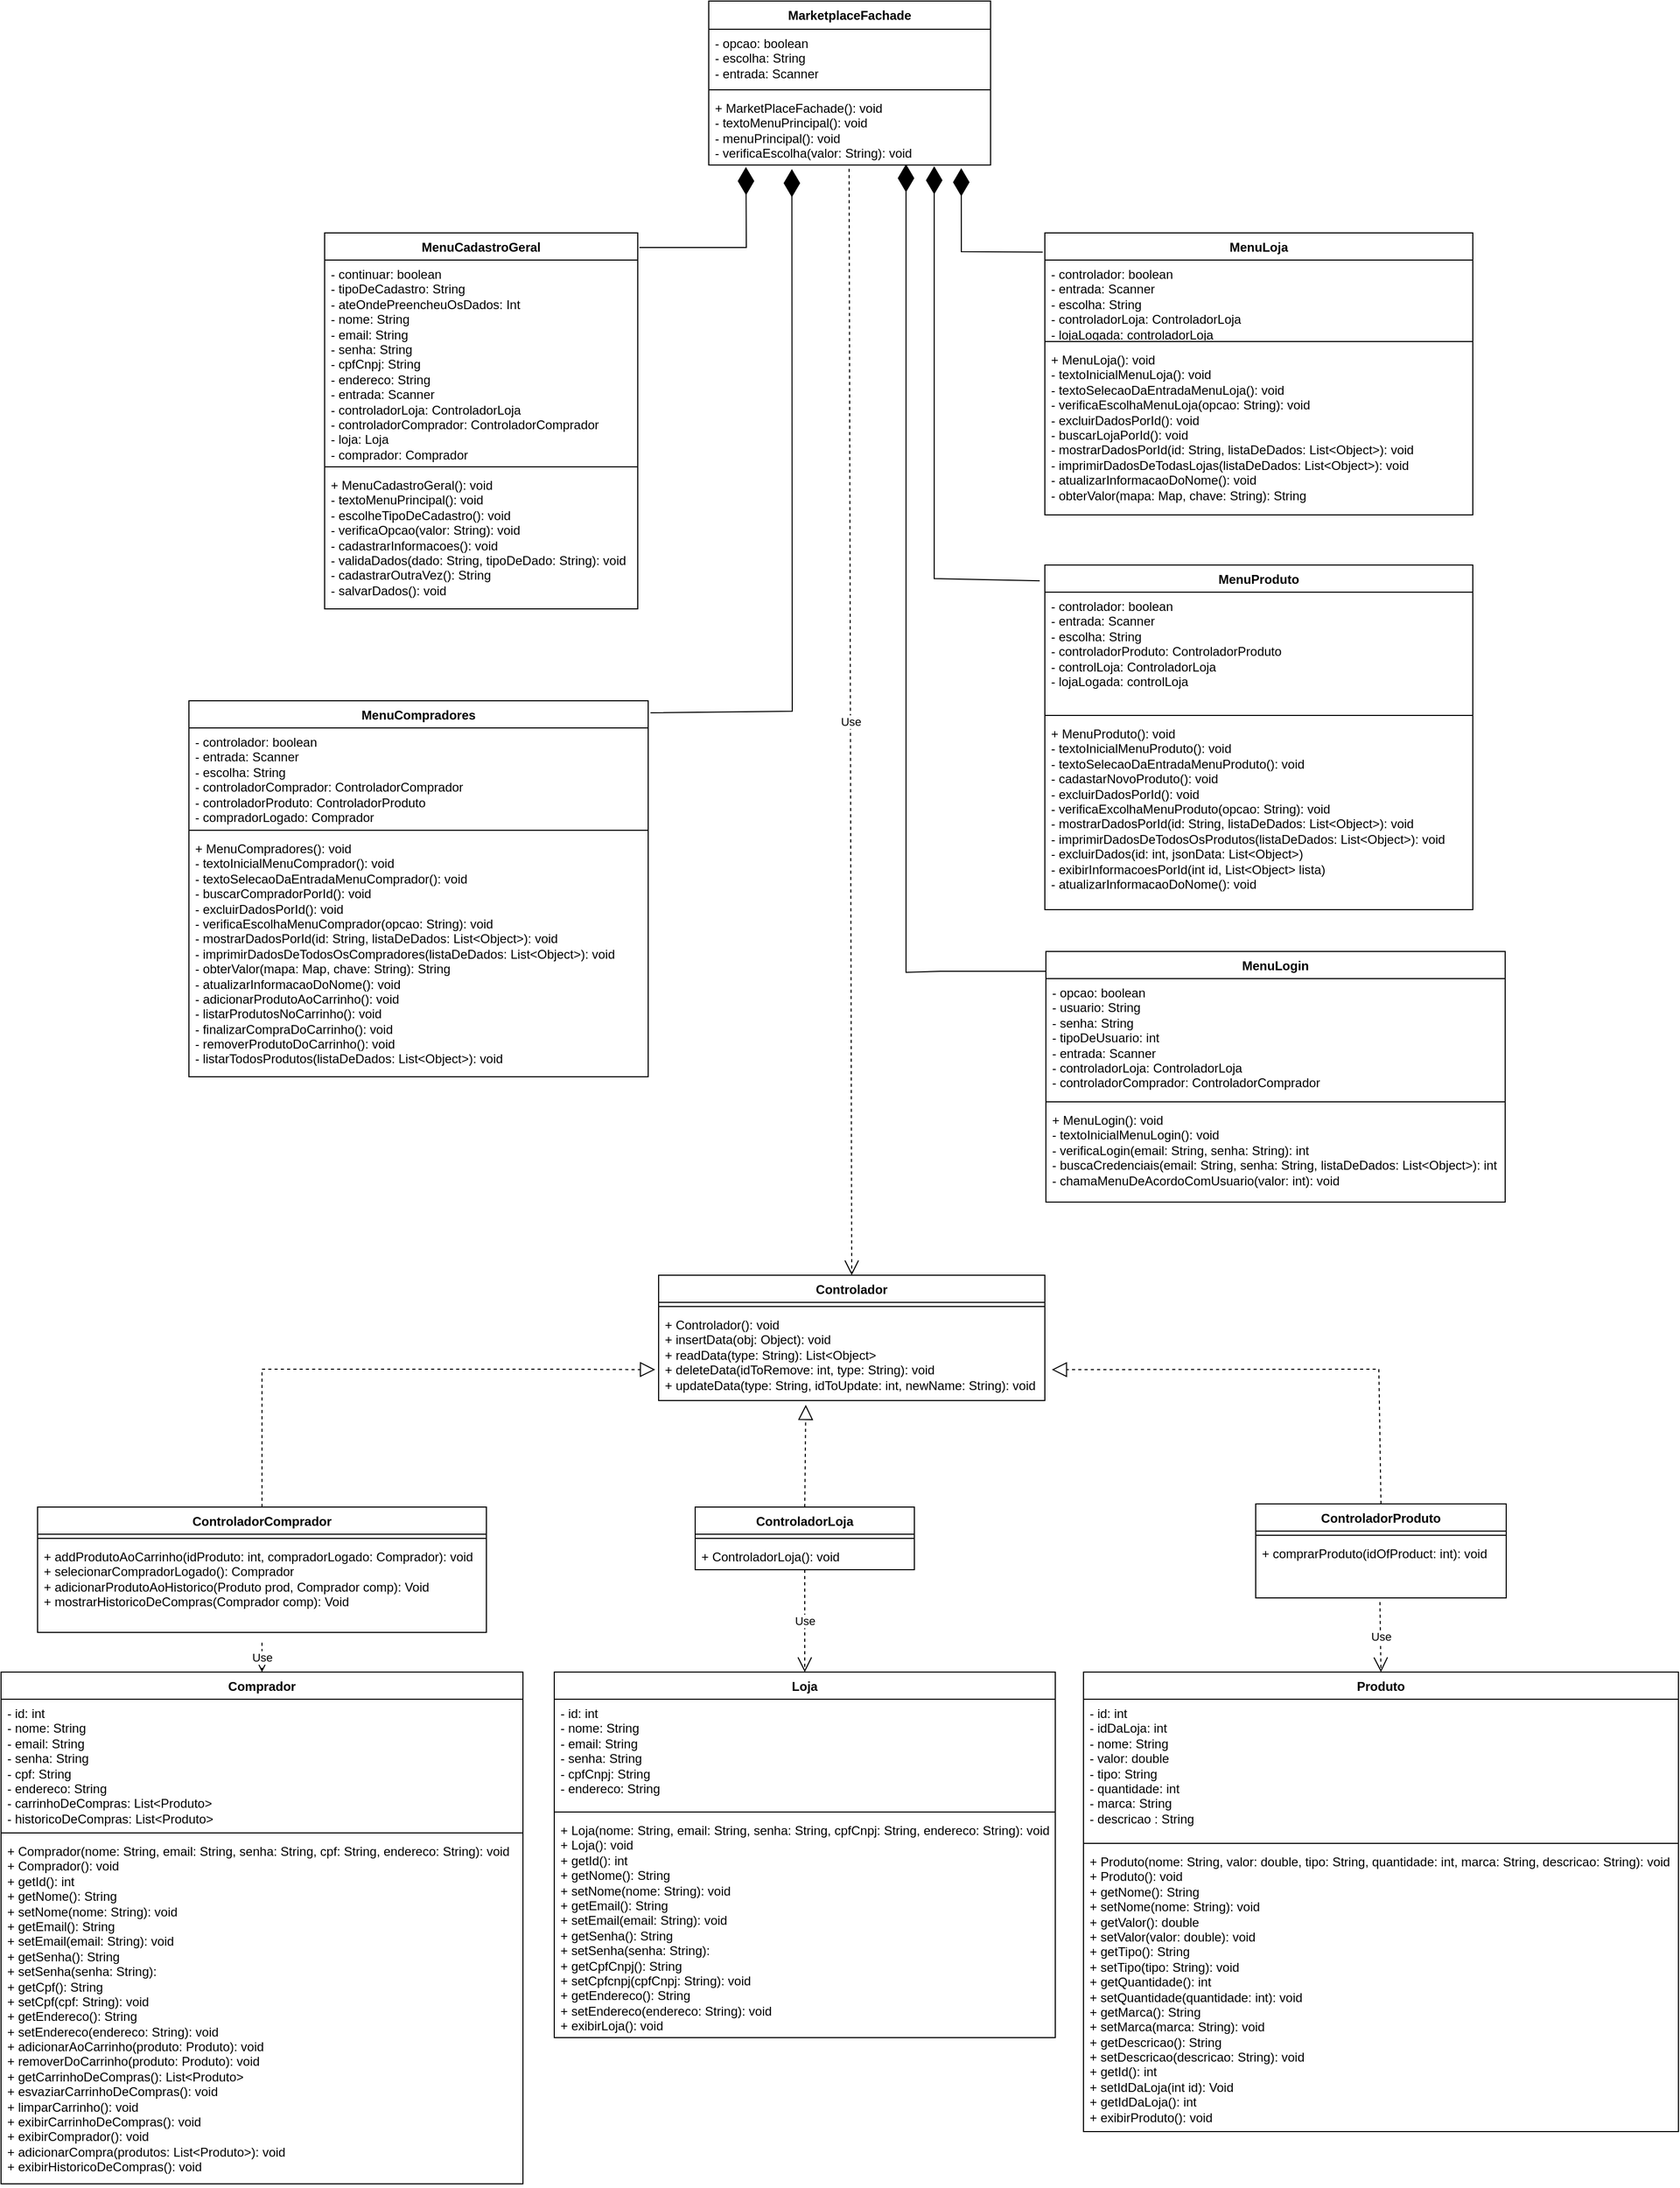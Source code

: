 <mxfile version="21.3.7" type="device">
  <diagram id="C5RBs43oDa-KdzZeNtuy" name="Page-1">
    <mxGraphModel dx="2785" dy="2487" grid="1" gridSize="10" guides="1" tooltips="1" connect="1" arrows="1" fold="1" page="1" pageScale="1" pageWidth="827" pageHeight="1169" math="0" shadow="0">
      <root>
        <mxCell id="WIyWlLk6GJQsqaUBKTNV-0" />
        <mxCell id="WIyWlLk6GJQsqaUBKTNV-1" parent="WIyWlLk6GJQsqaUBKTNV-0" />
        <mxCell id="Gcdk8fS8pFuIdkC-RurW-14" value="Produto" style="swimlane;fontStyle=1;align=center;verticalAlign=top;childLayout=stackLayout;horizontal=1;startSize=26;horizontalStack=0;resizeParent=1;resizeParentMax=0;resizeLast=0;collapsible=1;marginBottom=0;whiteSpace=wrap;html=1;" parent="WIyWlLk6GJQsqaUBKTNV-1" vertex="1">
          <mxGeometry x="1057" y="460" width="570" height="440" as="geometry" />
        </mxCell>
        <mxCell id="Gcdk8fS8pFuIdkC-RurW-15" value="- id: int&lt;br&gt;- idDaLoja: int&lt;br style=&quot;border-color: var(--border-color);&quot;&gt;- nome: String&lt;br style=&quot;border-color: var(--border-color);&quot;&gt;- valor: double&lt;br style=&quot;border-color: var(--border-color);&quot;&gt;- tipo: String&lt;br style=&quot;border-color: var(--border-color);&quot;&gt;- quantidade: int&lt;br style=&quot;border-color: var(--border-color);&quot;&gt;- marca: String&lt;br style=&quot;border-color: var(--border-color);&quot;&gt;- descricao : String" style="text;strokeColor=none;fillColor=none;align=left;verticalAlign=top;spacingLeft=4;spacingRight=4;overflow=hidden;rotatable=0;points=[[0,0.5],[1,0.5]];portConstraint=eastwest;whiteSpace=wrap;html=1;" parent="Gcdk8fS8pFuIdkC-RurW-14" vertex="1">
          <mxGeometry y="26" width="570" height="134" as="geometry" />
        </mxCell>
        <mxCell id="Gcdk8fS8pFuIdkC-RurW-16" value="" style="line;strokeWidth=1;fillColor=none;align=left;verticalAlign=middle;spacingTop=-1;spacingLeft=3;spacingRight=3;rotatable=0;labelPosition=right;points=[];portConstraint=eastwest;strokeColor=inherit;" parent="Gcdk8fS8pFuIdkC-RurW-14" vertex="1">
          <mxGeometry y="160" width="570" height="8" as="geometry" />
        </mxCell>
        <mxCell id="Gcdk8fS8pFuIdkC-RurW-17" value="+ Produto(nome: String, valor: double, tipo: String, quantidade: int, marca: String, descricao: String): void&lt;br&gt;+ Produto(): void&lt;br&gt;+ getNome(): String&lt;br&gt;+ setNome(nome: String): void&lt;br&gt;+ getValor(): double&lt;br&gt;+ setValor(valor: double): void&lt;br&gt;+ getTipo(): String&lt;br&gt;+ setTipo(tipo: String): void&lt;br&gt;+ getQuantidade(): int&lt;br&gt;+ setQuantidade(quantidade: int): void&lt;br&gt;+ getMarca(): String&lt;br&gt;+ setMarca(marca: String): void&lt;br&gt;+ getDescricao(): String&lt;br&gt;+ setDescricao(descricao: String): void&lt;br&gt;+ getId(): int&lt;br&gt;+ setIdDaLoja(int id): Void&lt;br&gt;+ getIdDaLoja(): int&lt;br&gt;+ exibirProduto(): void" style="text;strokeColor=none;fillColor=none;align=left;verticalAlign=top;spacingLeft=4;spacingRight=4;overflow=hidden;rotatable=0;points=[[0,0.5],[1,0.5]];portConstraint=eastwest;whiteSpace=wrap;html=1;" parent="Gcdk8fS8pFuIdkC-RurW-14" vertex="1">
          <mxGeometry y="168" width="570" height="272" as="geometry" />
        </mxCell>
        <mxCell id="Gcdk8fS8pFuIdkC-RurW-18" value="Loja" style="swimlane;fontStyle=1;align=center;verticalAlign=top;childLayout=stackLayout;horizontal=1;startSize=26;horizontalStack=0;resizeParent=1;resizeParentMax=0;resizeLast=0;collapsible=1;marginBottom=0;whiteSpace=wrap;html=1;" parent="WIyWlLk6GJQsqaUBKTNV-1" vertex="1">
          <mxGeometry x="550" y="460" width="480" height="350" as="geometry" />
        </mxCell>
        <mxCell id="Gcdk8fS8pFuIdkC-RurW-19" value="- id: int&lt;br&gt;- nome: String&lt;br style=&quot;border-color: var(--border-color);&quot;&gt;- email: String&lt;br style=&quot;border-color: var(--border-color);&quot;&gt;- senha: String&lt;br style=&quot;border-color: var(--border-color);&quot;&gt;- cpfCnpj: String&lt;br style=&quot;border-color: var(--border-color);&quot;&gt;- endereco: String" style="text;strokeColor=none;fillColor=none;align=left;verticalAlign=top;spacingLeft=4;spacingRight=4;overflow=hidden;rotatable=0;points=[[0,0.5],[1,0.5]];portConstraint=eastwest;whiteSpace=wrap;html=1;" parent="Gcdk8fS8pFuIdkC-RurW-18" vertex="1">
          <mxGeometry y="26" width="480" height="104" as="geometry" />
        </mxCell>
        <mxCell id="Gcdk8fS8pFuIdkC-RurW-20" value="" style="line;strokeWidth=1;fillColor=none;align=left;verticalAlign=middle;spacingTop=-1;spacingLeft=3;spacingRight=3;rotatable=0;labelPosition=right;points=[];portConstraint=eastwest;strokeColor=inherit;" parent="Gcdk8fS8pFuIdkC-RurW-18" vertex="1">
          <mxGeometry y="130" width="480" height="8" as="geometry" />
        </mxCell>
        <mxCell id="Gcdk8fS8pFuIdkC-RurW-21" value="+ Loja(nome: String, email: String, senha: String, cpfCnpj: String, endereco: String): void&lt;br&gt;+ Loja(): void&lt;br&gt;+ getId(): int&lt;br&gt;+ getNome(): String&lt;br&gt;+ setNome(nome: String): void&lt;br&gt;+ getEmail(): String&lt;br style=&quot;border-color: var(--border-color);&quot;&gt;+ setEmail(email: String):&amp;nbsp;void&lt;br&gt;+ getSenha(): String&lt;br style=&quot;border-color: var(--border-color);&quot;&gt;+ setSenha(senha: String):&lt;br&gt;+ getCpfCnpj(): String&lt;br style=&quot;border-color: var(--border-color);&quot;&gt;+ setCpfcnpj(cpfCnpj: String): void&lt;br&gt;+ getEndereco(): String&lt;br style=&quot;border-color: var(--border-color);&quot;&gt;+ setEndereco(endereco: String): void&lt;br&gt;+ exibirLoja(): void" style="text;strokeColor=none;fillColor=none;align=left;verticalAlign=top;spacingLeft=4;spacingRight=4;overflow=hidden;rotatable=0;points=[[0,0.5],[1,0.5]];portConstraint=eastwest;whiteSpace=wrap;html=1;" parent="Gcdk8fS8pFuIdkC-RurW-18" vertex="1">
          <mxGeometry y="138" width="480" height="212" as="geometry" />
        </mxCell>
        <mxCell id="f-hndel8DWrUnmfLqrw1-19" value="ControladorLoja" style="swimlane;fontStyle=1;align=center;verticalAlign=top;childLayout=stackLayout;horizontal=1;startSize=26;horizontalStack=0;resizeParent=1;resizeParentMax=0;resizeLast=0;collapsible=1;marginBottom=0;whiteSpace=wrap;html=1;" parent="WIyWlLk6GJQsqaUBKTNV-1" vertex="1">
          <mxGeometry x="685" y="302" width="210" height="60" as="geometry" />
        </mxCell>
        <mxCell id="f-hndel8DWrUnmfLqrw1-21" value="" style="line;strokeWidth=1;fillColor=none;align=left;verticalAlign=middle;spacingTop=-1;spacingLeft=3;spacingRight=3;rotatable=0;labelPosition=right;points=[];portConstraint=eastwest;strokeColor=inherit;" parent="f-hndel8DWrUnmfLqrw1-19" vertex="1">
          <mxGeometry y="26" width="210" height="8" as="geometry" />
        </mxCell>
        <mxCell id="f-hndel8DWrUnmfLqrw1-22" value="+ ControladorLoja(): void" style="text;strokeColor=none;fillColor=none;align=left;verticalAlign=top;spacingLeft=4;spacingRight=4;overflow=hidden;rotatable=0;points=[[0,0.5],[1,0.5]];portConstraint=eastwest;whiteSpace=wrap;html=1;" parent="f-hndel8DWrUnmfLqrw1-19" vertex="1">
          <mxGeometry y="34" width="210" height="26" as="geometry" />
        </mxCell>
        <mxCell id="f-hndel8DWrUnmfLqrw1-23" value="ControladorComprador" style="swimlane;fontStyle=1;align=center;verticalAlign=top;childLayout=stackLayout;horizontal=1;startSize=26;horizontalStack=0;resizeParent=1;resizeParentMax=0;resizeLast=0;collapsible=1;marginBottom=0;whiteSpace=wrap;html=1;" parent="WIyWlLk6GJQsqaUBKTNV-1" vertex="1">
          <mxGeometry x="55" y="302" width="430" height="120" as="geometry" />
        </mxCell>
        <mxCell id="f-hndel8DWrUnmfLqrw1-25" value="" style="line;strokeWidth=1;fillColor=none;align=left;verticalAlign=middle;spacingTop=-1;spacingLeft=3;spacingRight=3;rotatable=0;labelPosition=right;points=[];portConstraint=eastwest;strokeColor=inherit;" parent="f-hndel8DWrUnmfLqrw1-23" vertex="1">
          <mxGeometry y="26" width="430" height="8" as="geometry" />
        </mxCell>
        <mxCell id="f-hndel8DWrUnmfLqrw1-26" value="+ addProdutoAoCarrinho(idProduto: int, compradorLogado: Comprador): void&lt;br&gt;+ selecionarCompradorLogado(): Comprador&lt;br&gt;+ adicionarProdutoAoHistorico(Produto prod, Comprador comp): Void&lt;br&gt;+ mostrarHistoricoDeCompras(Comprador comp): Void" style="text;strokeColor=none;fillColor=none;align=left;verticalAlign=top;spacingLeft=4;spacingRight=4;overflow=hidden;rotatable=0;points=[[0,0.5],[1,0.5]];portConstraint=eastwest;whiteSpace=wrap;html=1;" parent="f-hndel8DWrUnmfLqrw1-23" vertex="1">
          <mxGeometry y="34" width="430" height="86" as="geometry" />
        </mxCell>
        <mxCell id="f-hndel8DWrUnmfLqrw1-27" value="ControladorProduto" style="swimlane;fontStyle=1;align=center;verticalAlign=top;childLayout=stackLayout;horizontal=1;startSize=26;horizontalStack=0;resizeParent=1;resizeParentMax=0;resizeLast=0;collapsible=1;marginBottom=0;whiteSpace=wrap;html=1;" parent="WIyWlLk6GJQsqaUBKTNV-1" vertex="1">
          <mxGeometry x="1222" y="299" width="240" height="90" as="geometry" />
        </mxCell>
        <mxCell id="f-hndel8DWrUnmfLqrw1-29" value="" style="line;strokeWidth=1;fillColor=none;align=left;verticalAlign=middle;spacingTop=-1;spacingLeft=3;spacingRight=3;rotatable=0;labelPosition=right;points=[];portConstraint=eastwest;strokeColor=inherit;" parent="f-hndel8DWrUnmfLqrw1-27" vertex="1">
          <mxGeometry y="26" width="240" height="8" as="geometry" />
        </mxCell>
        <mxCell id="f-hndel8DWrUnmfLqrw1-30" value="+ comprarProduto(idOfProduct: int): void" style="text;strokeColor=none;fillColor=none;align=left;verticalAlign=top;spacingLeft=4;spacingRight=4;overflow=hidden;rotatable=0;points=[[0,0.5],[1,0.5]];portConstraint=eastwest;whiteSpace=wrap;html=1;" parent="f-hndel8DWrUnmfLqrw1-27" vertex="1">
          <mxGeometry y="34" width="240" height="56" as="geometry" />
        </mxCell>
        <mxCell id="f-hndel8DWrUnmfLqrw1-31" value="Controlador" style="swimlane;fontStyle=1;align=center;verticalAlign=top;childLayout=stackLayout;horizontal=1;startSize=26;horizontalStack=0;resizeParent=1;resizeParentMax=0;resizeLast=0;collapsible=1;marginBottom=0;whiteSpace=wrap;html=1;movable=1;resizable=1;rotatable=1;deletable=1;editable=1;locked=0;connectable=1;" parent="WIyWlLk6GJQsqaUBKTNV-1" vertex="1">
          <mxGeometry x="650" y="80" width="370" height="120" as="geometry" />
        </mxCell>
        <mxCell id="f-hndel8DWrUnmfLqrw1-33" value="" style="line;strokeWidth=1;fillColor=none;align=left;verticalAlign=middle;spacingTop=-1;spacingLeft=3;spacingRight=3;rotatable=0;labelPosition=right;points=[];portConstraint=eastwest;strokeColor=inherit;" parent="f-hndel8DWrUnmfLqrw1-31" vertex="1">
          <mxGeometry y="26" width="370" height="8" as="geometry" />
        </mxCell>
        <mxCell id="f-hndel8DWrUnmfLqrw1-34" value="+ Controlador(): void&lt;br&gt;+ insertData(obj: Object): void&lt;br&gt;+ readData(type: String): List&amp;lt;Object&amp;gt;&lt;br&gt;+ deleteData(idToRemove: int, type: String): void&lt;br&gt;+ updateData(type: String, idToUpdate: int, newName: String): void" style="text;strokeColor=none;fillColor=none;align=left;verticalAlign=top;spacingLeft=4;spacingRight=4;overflow=hidden;rotatable=0;points=[[0,0.5],[1,0.5]];portConstraint=eastwest;whiteSpace=wrap;html=1;" parent="f-hndel8DWrUnmfLqrw1-31" vertex="1">
          <mxGeometry y="34" width="370" height="86" as="geometry" />
        </mxCell>
        <mxCell id="5XiNrkZ_VABR4q-mwe3V-0" value="Comprador" style="swimlane;fontStyle=1;align=center;verticalAlign=top;childLayout=stackLayout;horizontal=1;startSize=26;horizontalStack=0;resizeParent=1;resizeParentMax=0;resizeLast=0;collapsible=1;marginBottom=0;whiteSpace=wrap;html=1;" parent="WIyWlLk6GJQsqaUBKTNV-1" vertex="1">
          <mxGeometry x="20" y="460" width="500" height="490" as="geometry" />
        </mxCell>
        <mxCell id="5XiNrkZ_VABR4q-mwe3V-1" value="- id: int&lt;br&gt;- nome: String&lt;br style=&quot;border-color: var(--border-color);&quot;&gt;- email: String&lt;br style=&quot;border-color: var(--border-color);&quot;&gt;- senha: String&lt;br style=&quot;border-color: var(--border-color);&quot;&gt;- cpf: String&lt;br style=&quot;border-color: var(--border-color);&quot;&gt;- endereco: String&lt;br&gt;- carrinhoDeCompras: List&amp;lt;Produto&amp;gt;&lt;br&gt;- historicoDeCompras: List&amp;lt;Produto&amp;gt;" style="text;strokeColor=none;fillColor=none;align=left;verticalAlign=top;spacingLeft=4;spacingRight=4;overflow=hidden;rotatable=0;points=[[0,0.5],[1,0.5]];portConstraint=eastwest;whiteSpace=wrap;html=1;" parent="5XiNrkZ_VABR4q-mwe3V-0" vertex="1">
          <mxGeometry y="26" width="500" height="124" as="geometry" />
        </mxCell>
        <mxCell id="5XiNrkZ_VABR4q-mwe3V-2" value="" style="line;strokeWidth=1;fillColor=none;align=left;verticalAlign=middle;spacingTop=-1;spacingLeft=3;spacingRight=3;rotatable=0;labelPosition=right;points=[];portConstraint=eastwest;strokeColor=inherit;" parent="5XiNrkZ_VABR4q-mwe3V-0" vertex="1">
          <mxGeometry y="150" width="500" height="8" as="geometry" />
        </mxCell>
        <mxCell id="5XiNrkZ_VABR4q-mwe3V-3" value="+ Comprador(nome: String, email: String, senha: String, cpf: String, endereco: String): void&lt;br&gt;+ Comprador(): void&lt;br&gt;+ getId(): int&lt;br&gt;+ getNome(): String&lt;br&gt;+ setNome(nome: String): void&lt;br&gt;+ getEmail(): String&lt;br style=&quot;border-color: var(--border-color);&quot;&gt;+ setEmail(email: String):&amp;nbsp;void&lt;br&gt;+ getSenha(): String&lt;br style=&quot;border-color: var(--border-color);&quot;&gt;+ setSenha(senha: String):&lt;br&gt;+ getCpf(): String&lt;br style=&quot;border-color: var(--border-color);&quot;&gt;+ setCpf(cpf: String): void&lt;br&gt;+ getEndereco(): String&lt;br style=&quot;border-color: var(--border-color);&quot;&gt;+ setEndereco(endereco: String): void&lt;br&gt;+ adicionarAoCarrinho(produto: Produto): void&lt;br&gt;+ removerDoCarrinho(produto: Produto): void&lt;br&gt;+ getCarrinhoDeCompras(): List&amp;lt;Produto&amp;gt;&lt;br&gt;+ esvaziarCarrinhoDeCompras(): void&lt;br&gt;+ limparCarrinho(): void&lt;br&gt;+ exibirCarrinhoDeCompras(): void&lt;br&gt;+ exibirComprador(): void&lt;br&gt;+ adicionarCompra(produtos: List&amp;lt;Produto&amp;gt;): void&lt;br&gt;+ exibirHistoricoDeCompras(): void" style="text;strokeColor=none;fillColor=none;align=left;verticalAlign=top;spacingLeft=4;spacingRight=4;overflow=hidden;rotatable=0;points=[[0,0.5],[1,0.5]];portConstraint=eastwest;whiteSpace=wrap;html=1;" parent="5XiNrkZ_VABR4q-mwe3V-0" vertex="1">
          <mxGeometry y="158" width="500" height="332" as="geometry" />
        </mxCell>
        <mxCell id="5XiNrkZ_VABR4q-mwe3V-9" value="Use" style="endArrow=open;endSize=12;dashed=1;html=1;rounded=0;entryX=0.5;entryY=0;entryDx=0;entryDy=0;exitX=0.5;exitY=1.115;exitDx=0;exitDy=0;exitPerimeter=0;" parent="WIyWlLk6GJQsqaUBKTNV-1" source="f-hndel8DWrUnmfLqrw1-26" target="5XiNrkZ_VABR4q-mwe3V-0" edge="1">
          <mxGeometry width="160" relative="1" as="geometry">
            <mxPoint x="565" y="430" as="sourcePoint" />
            <mxPoint x="870" y="510" as="targetPoint" />
          </mxGeometry>
        </mxCell>
        <mxCell id="5XiNrkZ_VABR4q-mwe3V-10" value="Use" style="endArrow=open;endSize=12;dashed=1;html=1;rounded=0;entryX=0.5;entryY=0;entryDx=0;entryDy=0;exitX=0.5;exitY=1;exitDx=0;exitDy=0;exitPerimeter=0;" parent="WIyWlLk6GJQsqaUBKTNV-1" source="f-hndel8DWrUnmfLqrw1-22" target="Gcdk8fS8pFuIdkC-RurW-18" edge="1">
          <mxGeometry width="160" relative="1" as="geometry">
            <mxPoint x="834" y="400" as="sourcePoint" />
            <mxPoint x="870" y="650" as="targetPoint" />
          </mxGeometry>
        </mxCell>
        <mxCell id="5XiNrkZ_VABR4q-mwe3V-11" value="Use" style="endArrow=open;endSize=12;dashed=1;html=1;rounded=0;exitX=0.496;exitY=1.071;exitDx=0;exitDy=0;exitPerimeter=0;entryX=0.5;entryY=0;entryDx=0;entryDy=0;" parent="WIyWlLk6GJQsqaUBKTNV-1" source="f-hndel8DWrUnmfLqrw1-30" target="Gcdk8fS8pFuIdkC-RurW-14" edge="1">
          <mxGeometry width="160" relative="1" as="geometry">
            <mxPoint x="1345" y="390" as="sourcePoint" />
            <mxPoint x="1341" y="460" as="targetPoint" />
          </mxGeometry>
        </mxCell>
        <mxCell id="5XiNrkZ_VABR4q-mwe3V-12" value="" style="endArrow=block;dashed=1;endFill=0;endSize=12;html=1;rounded=0;entryX=1.018;entryY=0.656;entryDx=0;entryDy=0;entryPerimeter=0;exitX=0.5;exitY=0;exitDx=0;exitDy=0;" parent="WIyWlLk6GJQsqaUBKTNV-1" source="f-hndel8DWrUnmfLqrw1-27" target="f-hndel8DWrUnmfLqrw1-34" edge="1">
          <mxGeometry width="160" relative="1" as="geometry">
            <mxPoint x="1350" y="270" as="sourcePoint" />
            <mxPoint x="940" y="189" as="targetPoint" />
            <Array as="points">
              <mxPoint x="1340" y="170" />
            </Array>
          </mxGeometry>
        </mxCell>
        <mxCell id="5XiNrkZ_VABR4q-mwe3V-13" value="" style="endArrow=block;dashed=1;endFill=0;endSize=12;html=1;rounded=0;entryX=-0.009;entryY=0.656;entryDx=0;entryDy=0;exitX=0.5;exitY=0;exitDx=0;exitDy=0;entryPerimeter=0;" parent="WIyWlLk6GJQsqaUBKTNV-1" source="f-hndel8DWrUnmfLqrw1-23" target="f-hndel8DWrUnmfLqrw1-34" edge="1">
          <mxGeometry width="160" relative="1" as="geometry">
            <mxPoint x="530" y="220" as="sourcePoint" />
            <mxPoint x="730" y="189" as="targetPoint" />
            <Array as="points">
              <mxPoint x="270" y="170" />
              <mxPoint x="540" y="170" />
            </Array>
          </mxGeometry>
        </mxCell>
        <mxCell id="5XiNrkZ_VABR4q-mwe3V-14" value="" style="endArrow=block;dashed=1;endFill=0;endSize=12;html=1;rounded=0;exitX=0.5;exitY=0;exitDx=0;exitDy=0;entryX=0.381;entryY=1.048;entryDx=0;entryDy=0;entryPerimeter=0;" parent="WIyWlLk6GJQsqaUBKTNV-1" source="f-hndel8DWrUnmfLqrw1-19" target="f-hndel8DWrUnmfLqrw1-34" edge="1">
          <mxGeometry width="160" relative="1" as="geometry">
            <mxPoint x="764" y="270" as="sourcePoint" />
            <mxPoint x="830" y="240" as="targetPoint" />
          </mxGeometry>
        </mxCell>
        <mxCell id="5XiNrkZ_VABR4q-mwe3V-20" value="MarketplaceFachade" style="swimlane;fontStyle=1;align=center;verticalAlign=top;childLayout=stackLayout;horizontal=1;startSize=27;horizontalStack=0;resizeParent=1;resizeParentMax=0;resizeLast=0;collapsible=1;marginBottom=0;whiteSpace=wrap;html=1;" parent="WIyWlLk6GJQsqaUBKTNV-1" vertex="1">
          <mxGeometry x="698" y="-1140" width="270" height="157" as="geometry" />
        </mxCell>
        <mxCell id="5XiNrkZ_VABR4q-mwe3V-21" value="- opcao: boolean&lt;br&gt;- escolha: String&lt;br&gt;- entrada: Scanner" style="text;strokeColor=none;fillColor=none;align=left;verticalAlign=top;spacingLeft=4;spacingRight=4;overflow=hidden;rotatable=0;points=[[0,0.5],[1,0.5]];portConstraint=eastwest;whiteSpace=wrap;html=1;" parent="5XiNrkZ_VABR4q-mwe3V-20" vertex="1">
          <mxGeometry y="27" width="270" height="54" as="geometry" />
        </mxCell>
        <mxCell id="5XiNrkZ_VABR4q-mwe3V-22" value="" style="line;strokeWidth=1;fillColor=none;align=left;verticalAlign=middle;spacingTop=-1;spacingLeft=3;spacingRight=3;rotatable=0;labelPosition=right;points=[];portConstraint=eastwest;strokeColor=inherit;" parent="5XiNrkZ_VABR4q-mwe3V-20" vertex="1">
          <mxGeometry y="81" width="270" height="8" as="geometry" />
        </mxCell>
        <mxCell id="5XiNrkZ_VABR4q-mwe3V-23" value="+ MarketPlaceFachade(): void&lt;br&gt;- textoMenuPrincipal(): void&lt;br&gt;- menuPrincipal(): void&lt;br&gt;- verificaEscolha(valor: String): void" style="text;strokeColor=none;fillColor=none;align=left;verticalAlign=top;spacingLeft=4;spacingRight=4;overflow=hidden;rotatable=0;points=[[0,0.5],[1,0.5]];portConstraint=eastwest;whiteSpace=wrap;html=1;" parent="5XiNrkZ_VABR4q-mwe3V-20" vertex="1">
          <mxGeometry y="89" width="270" height="68" as="geometry" />
        </mxCell>
        <mxCell id="5XiNrkZ_VABR4q-mwe3V-24" value="MenuCadastroGeral" style="swimlane;fontStyle=1;align=center;verticalAlign=top;childLayout=stackLayout;horizontal=1;startSize=26;horizontalStack=0;resizeParent=1;resizeParentMax=0;resizeLast=0;collapsible=1;marginBottom=0;whiteSpace=wrap;html=1;" parent="WIyWlLk6GJQsqaUBKTNV-1" vertex="1">
          <mxGeometry x="330" y="-918" width="300" height="360" as="geometry" />
        </mxCell>
        <mxCell id="5XiNrkZ_VABR4q-mwe3V-25" value="- continuar: boolean&lt;br&gt;- tipoDeCadastro: String&lt;br&gt;- ateOndePreencheuOsDados: Int&lt;br&gt;- nome: String&lt;br&gt;- email: String&lt;br&gt;- senha: String&lt;br&gt;- cpfCnpj: String&lt;br&gt;- endereco: String&lt;br&gt;- entrada: Scanner&lt;br&gt;- controladorLoja: ControladorLoja&lt;br&gt;- controladorComprador: ControladorComprador&lt;br&gt;- loja: Loja&lt;br&gt;- comprador: Comprador" style="text;strokeColor=none;fillColor=none;align=left;verticalAlign=top;spacingLeft=4;spacingRight=4;overflow=hidden;rotatable=0;points=[[0,0.5],[1,0.5]];portConstraint=eastwest;whiteSpace=wrap;html=1;" parent="5XiNrkZ_VABR4q-mwe3V-24" vertex="1">
          <mxGeometry y="26" width="300" height="194" as="geometry" />
        </mxCell>
        <mxCell id="5XiNrkZ_VABR4q-mwe3V-26" value="" style="line;strokeWidth=1;fillColor=none;align=left;verticalAlign=middle;spacingTop=-1;spacingLeft=3;spacingRight=3;rotatable=0;labelPosition=right;points=[];portConstraint=eastwest;strokeColor=inherit;" parent="5XiNrkZ_VABR4q-mwe3V-24" vertex="1">
          <mxGeometry y="220" width="300" height="8" as="geometry" />
        </mxCell>
        <mxCell id="5XiNrkZ_VABR4q-mwe3V-27" value="+ MenuCadastroGeral(): void&lt;br&gt;- textoMenuPrincipal(): void&lt;br&gt;- escolheTipoDeCadastro(): void&lt;br&gt;- verificaOpcao(valor: String): void&lt;br&gt;- cadastrarInformacoes(): void&lt;br&gt;- validaDados(dado: String, tipoDeDado: String): void&lt;br&gt;- cadastrarOutraVez(): String&lt;br&gt;- salvarDados(): void" style="text;strokeColor=none;fillColor=none;align=left;verticalAlign=top;spacingLeft=4;spacingRight=4;overflow=hidden;rotatable=0;points=[[0,0.5],[1,0.5]];portConstraint=eastwest;whiteSpace=wrap;html=1;" parent="5XiNrkZ_VABR4q-mwe3V-24" vertex="1">
          <mxGeometry y="228" width="300" height="132" as="geometry" />
        </mxCell>
        <mxCell id="5XiNrkZ_VABR4q-mwe3V-28" value="MenuCompradores" style="swimlane;fontStyle=1;align=center;verticalAlign=top;childLayout=stackLayout;horizontal=1;startSize=26;horizontalStack=0;resizeParent=1;resizeParentMax=0;resizeLast=0;collapsible=1;marginBottom=0;whiteSpace=wrap;html=1;" parent="WIyWlLk6GJQsqaUBKTNV-1" vertex="1">
          <mxGeometry x="200" y="-470" width="440" height="360" as="geometry" />
        </mxCell>
        <mxCell id="5XiNrkZ_VABR4q-mwe3V-29" value="- controlador: boolean&lt;br&gt;- entrada: Scanner&lt;br&gt;- escolha: String&lt;br&gt;- controladorComprador: ControladorComprador&lt;br&gt;- controladorProduto: ControladorProduto&lt;br&gt;- compradorLogado: Comprador" style="text;strokeColor=none;fillColor=none;align=left;verticalAlign=top;spacingLeft=4;spacingRight=4;overflow=hidden;rotatable=0;points=[[0,0.5],[1,0.5]];portConstraint=eastwest;whiteSpace=wrap;html=1;" parent="5XiNrkZ_VABR4q-mwe3V-28" vertex="1">
          <mxGeometry y="26" width="440" height="94" as="geometry" />
        </mxCell>
        <mxCell id="5XiNrkZ_VABR4q-mwe3V-30" value="" style="line;strokeWidth=1;fillColor=none;align=left;verticalAlign=middle;spacingTop=-1;spacingLeft=3;spacingRight=3;rotatable=0;labelPosition=right;points=[];portConstraint=eastwest;strokeColor=inherit;" parent="5XiNrkZ_VABR4q-mwe3V-28" vertex="1">
          <mxGeometry y="120" width="440" height="8" as="geometry" />
        </mxCell>
        <mxCell id="5XiNrkZ_VABR4q-mwe3V-31" value="+ MenuCompradores(): void&lt;br&gt;- textoInicialMenuComprador(): void&lt;br&gt;- textoSelecaoDaEntradaMenuComprador(): void&lt;br&gt;- buscarCompradorPorId(): void&lt;br&gt;- excluirDadosPorId(): void&lt;br&gt;- verificaEscolhaMenuComprador(opcao: String): void&lt;br&gt;- mostrarDadosPorId(id: String, listaDeDados: List&amp;lt;Object&amp;gt;): void&lt;br&gt;- imprimirDadosDeTodosOsCompradores(listaDeDados: List&amp;lt;Object&amp;gt;): void&lt;br&gt;- obterValor(mapa: Map, chave: String): String&lt;br&gt;- atualizarInformacaoDoNome(): void&lt;br&gt;- adicionarProdutoAoCarrinho(): void&lt;br&gt;- listarProdutosNoCarrinho(): void&lt;br&gt;- finalizarCompraDoCarrinho(): void&lt;br&gt;- removerProdutoDoCarrinho(): void&lt;br&gt;- listarTodosProdutos(listaDeDados: List&amp;lt;Object&amp;gt;): void" style="text;strokeColor=none;fillColor=none;align=left;verticalAlign=top;spacingLeft=4;spacingRight=4;overflow=hidden;rotatable=0;points=[[0,0.5],[1,0.5]];portConstraint=eastwest;whiteSpace=wrap;html=1;" parent="5XiNrkZ_VABR4q-mwe3V-28" vertex="1">
          <mxGeometry y="128" width="440" height="232" as="geometry" />
        </mxCell>
        <mxCell id="5XiNrkZ_VABR4q-mwe3V-32" value="MenuLogin" style="swimlane;fontStyle=1;align=center;verticalAlign=top;childLayout=stackLayout;horizontal=1;startSize=26;horizontalStack=0;resizeParent=1;resizeParentMax=0;resizeLast=0;collapsible=1;marginBottom=0;whiteSpace=wrap;html=1;" parent="WIyWlLk6GJQsqaUBKTNV-1" vertex="1">
          <mxGeometry x="1021" y="-230" width="440" height="240" as="geometry" />
        </mxCell>
        <mxCell id="5XiNrkZ_VABR4q-mwe3V-33" value="- opcao: boolean&lt;br style=&quot;border-color: var(--border-color);&quot;&gt;- usuario: String&lt;br style=&quot;border-color: var(--border-color);&quot;&gt;- senha: String&lt;br style=&quot;border-color: var(--border-color);&quot;&gt;- tipoDeUsuario: int&lt;br style=&quot;border-color: var(--border-color);&quot;&gt;- entrada: Scanner&lt;br style=&quot;border-color: var(--border-color);&quot;&gt;- controladorLoja: ControladorLoja&lt;br&gt;- controladorComprador: ControladorComprador" style="text;strokeColor=none;fillColor=none;align=left;verticalAlign=top;spacingLeft=4;spacingRight=4;overflow=hidden;rotatable=0;points=[[0,0.5],[1,0.5]];portConstraint=eastwest;whiteSpace=wrap;html=1;" parent="5XiNrkZ_VABR4q-mwe3V-32" vertex="1">
          <mxGeometry y="26" width="440" height="114" as="geometry" />
        </mxCell>
        <mxCell id="5XiNrkZ_VABR4q-mwe3V-34" value="" style="line;strokeWidth=1;fillColor=none;align=left;verticalAlign=middle;spacingTop=-1;spacingLeft=3;spacingRight=3;rotatable=0;labelPosition=right;points=[];portConstraint=eastwest;strokeColor=inherit;" parent="5XiNrkZ_VABR4q-mwe3V-32" vertex="1">
          <mxGeometry y="140" width="440" height="8" as="geometry" />
        </mxCell>
        <mxCell id="5XiNrkZ_VABR4q-mwe3V-35" value="+ MenuLogin(): void&lt;br&gt;- textoInicialMenuLogin(): void&lt;br&gt;- verificaLogin(email: String, senha: String): int&lt;br&gt;- buscaCredenciais(email: String, senha: String, listaDeDados: List&amp;lt;Object&amp;gt;): int&lt;br&gt;- chamaMenuDeAcordoComUsuario(valor: int): void" style="text;strokeColor=none;fillColor=none;align=left;verticalAlign=top;spacingLeft=4;spacingRight=4;overflow=hidden;rotatable=0;points=[[0,0.5],[1,0.5]];portConstraint=eastwest;whiteSpace=wrap;html=1;" parent="5XiNrkZ_VABR4q-mwe3V-32" vertex="1">
          <mxGeometry y="148" width="440" height="92" as="geometry" />
        </mxCell>
        <mxCell id="5XiNrkZ_VABR4q-mwe3V-41" value="" style="endArrow=diamondThin;endFill=1;endSize=24;html=1;rounded=0;entryX=0.295;entryY=1.057;entryDx=0;entryDy=0;entryPerimeter=0;exitX=1.005;exitY=0.032;exitDx=0;exitDy=0;exitPerimeter=0;" parent="WIyWlLk6GJQsqaUBKTNV-1" source="5XiNrkZ_VABR4q-mwe3V-28" target="5XiNrkZ_VABR4q-mwe3V-23" edge="1">
          <mxGeometry width="160" relative="1" as="geometry">
            <mxPoint x="700" y="-440" as="sourcePoint" />
            <mxPoint x="934.37" y="-963.424" as="targetPoint" />
            <Array as="points">
              <mxPoint x="778" y="-460" />
            </Array>
          </mxGeometry>
        </mxCell>
        <mxCell id="5XiNrkZ_VABR4q-mwe3V-42" value="" style="endArrow=diamondThin;endFill=1;endSize=24;html=1;rounded=0;exitX=0;exitY=0.079;exitDx=0;exitDy=0;entryX=0.7;entryY=0.988;entryDx=0;entryDy=0;entryPerimeter=0;exitPerimeter=0;" parent="WIyWlLk6GJQsqaUBKTNV-1" source="5XiNrkZ_VABR4q-mwe3V-32" target="5XiNrkZ_VABR4q-mwe3V-23" edge="1">
          <mxGeometry width="160" relative="1" as="geometry">
            <mxPoint x="874" y="-787" as="sourcePoint" />
            <mxPoint x="919" y="-937" as="targetPoint" />
            <Array as="points">
              <mxPoint x="920" y="-211" />
              <mxPoint x="887" y="-210" />
              <mxPoint x="887" y="-510" />
            </Array>
          </mxGeometry>
        </mxCell>
        <mxCell id="5XiNrkZ_VABR4q-mwe3V-43" value="" style="endArrow=diamondThin;endFill=1;endSize=24;html=1;rounded=0;exitX=-0.005;exitY=0.068;exitDx=0;exitDy=0;entryX=0.896;entryY=1.044;entryDx=0;entryDy=0;entryPerimeter=0;exitPerimeter=0;" parent="WIyWlLk6GJQsqaUBKTNV-1" source="ZHm3C9zrdqXYUbDnuRYB-1" target="5XiNrkZ_VABR4q-mwe3V-23" edge="1">
          <mxGeometry width="160" relative="1" as="geometry">
            <mxPoint x="556.01" y="-348.07" as="sourcePoint" />
            <mxPoint x="878.9" y="-964.032" as="targetPoint" />
            <Array as="points">
              <mxPoint x="940" y="-900" />
            </Array>
          </mxGeometry>
        </mxCell>
        <mxCell id="5XiNrkZ_VABR4q-mwe3V-44" value="Use" style="endArrow=open;endSize=12;dashed=1;html=1;rounded=0;exitX=0.498;exitY=1.053;exitDx=0;exitDy=0;exitPerimeter=0;entryX=0.5;entryY=0;entryDx=0;entryDy=0;" parent="WIyWlLk6GJQsqaUBKTNV-1" source="5XiNrkZ_VABR4q-mwe3V-23" target="f-hndel8DWrUnmfLqrw1-31" edge="1">
          <mxGeometry width="160" relative="1" as="geometry">
            <mxPoint x="769" y="-417" as="sourcePoint" />
            <mxPoint x="929" y="-417" as="targetPoint" />
          </mxGeometry>
        </mxCell>
        <mxCell id="ZHm3C9zrdqXYUbDnuRYB-0" value="" style="endArrow=diamondThin;endFill=1;endSize=24;html=1;rounded=0;entryX=0.132;entryY=1.028;entryDx=0;entryDy=0;exitX=1.005;exitY=0.039;exitDx=0;exitDy=0;exitPerimeter=0;entryPerimeter=0;" parent="WIyWlLk6GJQsqaUBKTNV-1" source="5XiNrkZ_VABR4q-mwe3V-24" target="5XiNrkZ_VABR4q-mwe3V-23" edge="1">
          <mxGeometry width="160" relative="1" as="geometry">
            <mxPoint x="759" y="-878" as="sourcePoint" />
            <mxPoint x="779" y="-947" as="targetPoint" />
            <Array as="points">
              <mxPoint x="734" y="-904" />
            </Array>
          </mxGeometry>
        </mxCell>
        <mxCell id="ZHm3C9zrdqXYUbDnuRYB-1" value="MenuLoja" style="swimlane;fontStyle=1;align=center;verticalAlign=top;childLayout=stackLayout;horizontal=1;startSize=26;horizontalStack=0;resizeParent=1;resizeParentMax=0;resizeLast=0;collapsible=1;marginBottom=0;whiteSpace=wrap;html=1;" parent="WIyWlLk6GJQsqaUBKTNV-1" vertex="1">
          <mxGeometry x="1020" y="-918" width="410" height="270" as="geometry" />
        </mxCell>
        <mxCell id="ZHm3C9zrdqXYUbDnuRYB-2" value="- controlador: boolean&lt;br style=&quot;border-color: var(--border-color);&quot;&gt;- entrada: Scanner&lt;br&gt;- escolha: String&lt;br style=&quot;border-color: var(--border-color);&quot;&gt;- controladorLoja: ControladorLoja&lt;br&gt;-&amp;nbsp;lojaLogada:&amp;nbsp;controladorLoja" style="text;strokeColor=none;fillColor=none;align=left;verticalAlign=top;spacingLeft=4;spacingRight=4;overflow=hidden;rotatable=0;points=[[0,0.5],[1,0.5]];portConstraint=eastwest;whiteSpace=wrap;html=1;" parent="ZHm3C9zrdqXYUbDnuRYB-1" vertex="1">
          <mxGeometry y="26" width="410" height="74" as="geometry" />
        </mxCell>
        <mxCell id="ZHm3C9zrdqXYUbDnuRYB-3" value="" style="line;strokeWidth=1;fillColor=none;align=left;verticalAlign=middle;spacingTop=-1;spacingLeft=3;spacingRight=3;rotatable=0;labelPosition=right;points=[];portConstraint=eastwest;strokeColor=inherit;" parent="ZHm3C9zrdqXYUbDnuRYB-1" vertex="1">
          <mxGeometry y="100" width="410" height="8" as="geometry" />
        </mxCell>
        <mxCell id="ZHm3C9zrdqXYUbDnuRYB-4" value="+ MenuLoja(): void&lt;br&gt;- textoInicialMenuLoja(): void&lt;br&gt;- textoSelecaoDaEntradaMenuLoja(): void&lt;br&gt;- verificaEscolhaMenuLoja(opcao: String): void&lt;br&gt;- excluirDadosPorId(): void&lt;br&gt;- buscarLojaPorId(): void&lt;br&gt;- mostrarDadosPorId(id: String, listaDeDados: List&amp;lt;Object&amp;gt;): void&lt;br&gt;- imprimirDadosDeTodasLojas(listaDeDados: List&amp;lt;Object&amp;gt;): void&lt;br&gt;- atualizarInformacaoDoNome(): void&lt;br&gt;- obterValor(mapa: Map, chave: String): String" style="text;strokeColor=none;fillColor=none;align=left;verticalAlign=top;spacingLeft=4;spacingRight=4;overflow=hidden;rotatable=0;points=[[0,0.5],[1,0.5]];portConstraint=eastwest;whiteSpace=wrap;html=1;" parent="ZHm3C9zrdqXYUbDnuRYB-1" vertex="1">
          <mxGeometry y="108" width="410" height="162" as="geometry" />
        </mxCell>
        <mxCell id="ZHm3C9zrdqXYUbDnuRYB-5" value="MenuProduto" style="swimlane;fontStyle=1;align=center;verticalAlign=top;childLayout=stackLayout;horizontal=1;startSize=26;horizontalStack=0;resizeParent=1;resizeParentMax=0;resizeLast=0;collapsible=1;marginBottom=0;whiteSpace=wrap;html=1;" parent="WIyWlLk6GJQsqaUBKTNV-1" vertex="1">
          <mxGeometry x="1020" y="-600" width="410" height="330" as="geometry" />
        </mxCell>
        <mxCell id="ZHm3C9zrdqXYUbDnuRYB-6" value="- controlador: boolean&lt;br style=&quot;border-color: var(--border-color);&quot;&gt;- entrada: Scanner&lt;br style=&quot;border-color: var(--border-color);&quot;&gt;- escolha: String&lt;br style=&quot;border-color: var(--border-color);&quot;&gt;- controladorProduto: ControladorProduto&lt;br&gt;- controlLoja: ControladorLoja&lt;br&gt;- lojaLogada: controlLoja" style="text;strokeColor=none;fillColor=none;align=left;verticalAlign=top;spacingLeft=4;spacingRight=4;overflow=hidden;rotatable=0;points=[[0,0.5],[1,0.5]];portConstraint=eastwest;whiteSpace=wrap;html=1;" parent="ZHm3C9zrdqXYUbDnuRYB-5" vertex="1">
          <mxGeometry y="26" width="410" height="114" as="geometry" />
        </mxCell>
        <mxCell id="ZHm3C9zrdqXYUbDnuRYB-7" value="" style="line;strokeWidth=1;fillColor=none;align=left;verticalAlign=middle;spacingTop=-1;spacingLeft=3;spacingRight=3;rotatable=0;labelPosition=right;points=[];portConstraint=eastwest;strokeColor=inherit;" parent="ZHm3C9zrdqXYUbDnuRYB-5" vertex="1">
          <mxGeometry y="140" width="410" height="8" as="geometry" />
        </mxCell>
        <mxCell id="ZHm3C9zrdqXYUbDnuRYB-8" value="+ MenuProduto(): void&lt;br&gt;- textoInicialMenuProduto(): void&lt;br&gt;- textoSelecaoDaEntradaMenuProduto(): void&lt;br style=&quot;border-color: var(--border-color);&quot;&gt;- cadastarNovoProduto(): void&lt;br&gt;- excluirDadosPorId(): void&lt;br style=&quot;border-color: var(--border-color);&quot;&gt;- verificaExcolhaMenuProduto(opcao: String): void&lt;br&gt;- mostrarDadosPorId(id: String, listaDeDados: List&amp;lt;Object&amp;gt;): void&lt;br style=&quot;border-color: var(--border-color);&quot;&gt;- imprimirDadosDeTodosOsProdutos(listaDeDados: List&amp;lt;Object&amp;gt;): void&lt;br&gt;- excluirDados(id: int, jsonData: List&amp;lt;Object&amp;gt;)&lt;br style=&quot;border-color: var(--border-color);&quot;&gt;-&amp;nbsp;exibirInformacoesPorId(int id, List&amp;lt;Object&amp;gt; lista)&lt;br&gt;- atualizarInformacaoDoNome(): void" style="text;strokeColor=none;fillColor=none;align=left;verticalAlign=top;spacingLeft=4;spacingRight=4;overflow=hidden;rotatable=0;points=[[0,0.5],[1,0.5]];portConstraint=eastwest;whiteSpace=wrap;html=1;" parent="ZHm3C9zrdqXYUbDnuRYB-5" vertex="1">
          <mxGeometry y="148" width="410" height="182" as="geometry" />
        </mxCell>
        <mxCell id="ZHm3C9zrdqXYUbDnuRYB-10" value="" style="endArrow=diamondThin;endFill=1;endSize=24;html=1;rounded=0;entryX=0.8;entryY=1.017;entryDx=0;entryDy=0;entryPerimeter=0;exitX=-0.012;exitY=0.046;exitDx=0;exitDy=0;exitPerimeter=0;" parent="WIyWlLk6GJQsqaUBKTNV-1" source="ZHm3C9zrdqXYUbDnuRYB-5" target="5XiNrkZ_VABR4q-mwe3V-23" edge="1">
          <mxGeometry width="160" relative="1" as="geometry">
            <mxPoint x="1000" y="-770" as="sourcePoint" />
            <mxPoint x="1160" y="-770" as="targetPoint" />
            <Array as="points">
              <mxPoint x="914" y="-587" />
            </Array>
          </mxGeometry>
        </mxCell>
      </root>
    </mxGraphModel>
  </diagram>
</mxfile>
